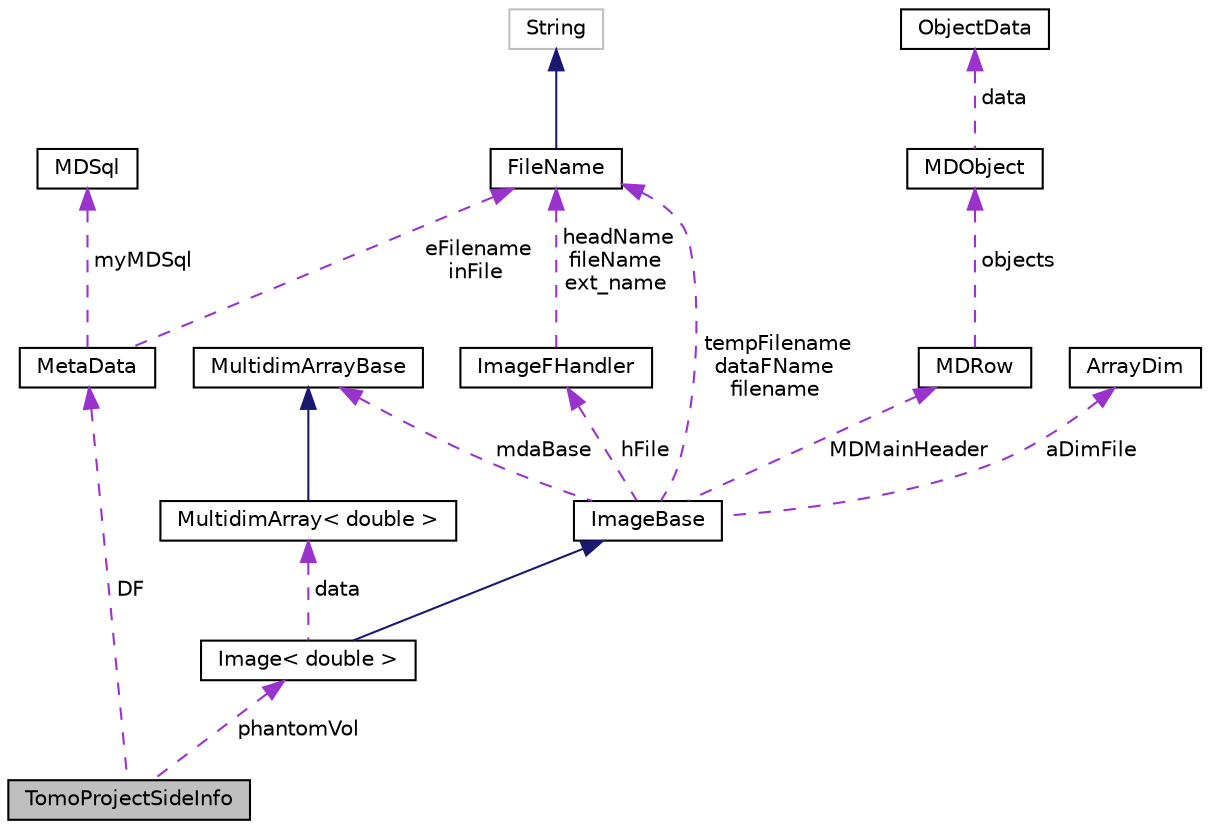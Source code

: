 digraph "TomoProjectSideInfo"
{
  edge [fontname="Helvetica",fontsize="10",labelfontname="Helvetica",labelfontsize="10"];
  node [fontname="Helvetica",fontsize="10",shape=record];
  Node1 [label="TomoProjectSideInfo",height=0.2,width=0.4,color="black", fillcolor="grey75", style="filled", fontcolor="black"];
  Node2 -> Node1 [dir="back",color="darkorchid3",fontsize="10",style="dashed",label=" DF" ,fontname="Helvetica"];
  Node2 [label="MetaData",height=0.2,width=0.4,color="black", fillcolor="white", style="filled",URL="$classMetaData.html"];
  Node3 -> Node2 [dir="back",color="darkorchid3",fontsize="10",style="dashed",label=" myMDSql" ,fontname="Helvetica"];
  Node3 [label="MDSql",height=0.2,width=0.4,color="black", fillcolor="white", style="filled",URL="$classMDSql.html"];
  Node4 -> Node2 [dir="back",color="darkorchid3",fontsize="10",style="dashed",label=" eFilename\ninFile" ,fontname="Helvetica"];
  Node4 [label="FileName",height=0.2,width=0.4,color="black", fillcolor="white", style="filled",URL="$classFileName.html"];
  Node5 -> Node4 [dir="back",color="midnightblue",fontsize="10",style="solid",fontname="Helvetica"];
  Node5 [label="String",height=0.2,width=0.4,color="grey75", fillcolor="white", style="filled"];
  Node6 -> Node1 [dir="back",color="darkorchid3",fontsize="10",style="dashed",label=" phantomVol" ,fontname="Helvetica"];
  Node6 [label="Image\< double \>",height=0.2,width=0.4,color="black", fillcolor="white", style="filled",URL="$classImage.html"];
  Node7 -> Node6 [dir="back",color="midnightblue",fontsize="10",style="solid",fontname="Helvetica"];
  Node7 [label="ImageBase",height=0.2,width=0.4,color="black", fillcolor="white", style="filled",URL="$classImageBase.html",tooltip="Image base class. "];
  Node8 -> Node7 [dir="back",color="darkorchid3",fontsize="10",style="dashed",label=" mdaBase" ,fontname="Helvetica"];
  Node8 [label="MultidimArrayBase",height=0.2,width=0.4,color="black", fillcolor="white", style="filled",URL="$classMultidimArrayBase.html"];
  Node9 -> Node7 [dir="back",color="darkorchid3",fontsize="10",style="dashed",label=" hFile" ,fontname="Helvetica"];
  Node9 [label="ImageFHandler",height=0.2,width=0.4,color="black", fillcolor="white", style="filled",URL="$structImageFHandler.html"];
  Node4 -> Node9 [dir="back",color="darkorchid3",fontsize="10",style="dashed",label=" headName\nfileName\next_name" ,fontname="Helvetica"];
  Node10 -> Node7 [dir="back",color="darkorchid3",fontsize="10",style="dashed",label=" MDMainHeader" ,fontname="Helvetica"];
  Node10 [label="MDRow",height=0.2,width=0.4,color="black", fillcolor="white", style="filled",URL="$classMDRow.html"];
  Node11 -> Node10 [dir="back",color="darkorchid3",fontsize="10",style="dashed",label=" objects" ,fontname="Helvetica"];
  Node11 [label="MDObject",height=0.2,width=0.4,color="black", fillcolor="white", style="filled",URL="$classMDObject.html"];
  Node12 -> Node11 [dir="back",color="darkorchid3",fontsize="10",style="dashed",label=" data" ,fontname="Helvetica"];
  Node12 [label="ObjectData",height=0.2,width=0.4,color="black", fillcolor="white", style="filled",URL="$unionObjectData.html"];
  Node13 -> Node7 [dir="back",color="darkorchid3",fontsize="10",style="dashed",label=" aDimFile" ,fontname="Helvetica"];
  Node13 [label="ArrayDim",height=0.2,width=0.4,color="black", fillcolor="white", style="filled",URL="$structArrayDim.html"];
  Node4 -> Node7 [dir="back",color="darkorchid3",fontsize="10",style="dashed",label=" tempFilename\ndataFName\nfilename" ,fontname="Helvetica"];
  Node14 -> Node6 [dir="back",color="darkorchid3",fontsize="10",style="dashed",label=" data" ,fontname="Helvetica"];
  Node14 [label="MultidimArray\< double \>",height=0.2,width=0.4,color="black", fillcolor="white", style="filled",URL="$classMultidimArray.html"];
  Node8 -> Node14 [dir="back",color="midnightblue",fontsize="10",style="solid",fontname="Helvetica"];
}
